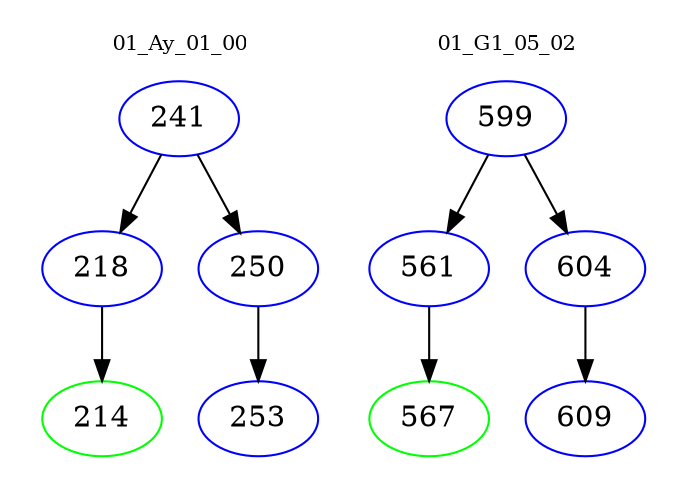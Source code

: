 digraph{
subgraph cluster_0 {
color = white
label = "01_Ay_01_00";
fontsize=10;
T0_241 [label="241", color="blue"]
T0_241 -> T0_218 [color="black"]
T0_218 [label="218", color="blue"]
T0_218 -> T0_214 [color="black"]
T0_214 [label="214", color="green"]
T0_241 -> T0_250 [color="black"]
T0_250 [label="250", color="blue"]
T0_250 -> T0_253 [color="black"]
T0_253 [label="253", color="blue"]
}
subgraph cluster_1 {
color = white
label = "01_G1_05_02";
fontsize=10;
T1_599 [label="599", color="blue"]
T1_599 -> T1_561 [color="black"]
T1_561 [label="561", color="blue"]
T1_561 -> T1_567 [color="black"]
T1_567 [label="567", color="green"]
T1_599 -> T1_604 [color="black"]
T1_604 [label="604", color="blue"]
T1_604 -> T1_609 [color="black"]
T1_609 [label="609", color="blue"]
}
}
